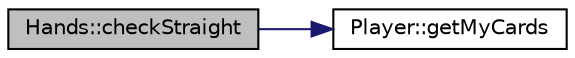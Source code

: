 digraph "Hands::checkStraight"
{
 // LATEX_PDF_SIZE
  edge [fontname="Helvetica",fontsize="10",labelfontname="Helvetica",labelfontsize="10"];
  node [fontname="Helvetica",fontsize="10",shape=record];
  rankdir="LR";
  Node1 [label="Hands::checkStraight",height=0.2,width=0.4,color="black", fillcolor="grey75", style="filled", fontcolor="black",tooltip=" "];
  Node1 -> Node2 [color="midnightblue",fontsize="10",style="solid"];
  Node2 [label="Player::getMyCards",height=0.2,width=0.4,color="black", fillcolor="white", style="filled",URL="$class_player.html#a9afc0a5766859c6c08f5875aaf4d2e19",tooltip=" "];
}
